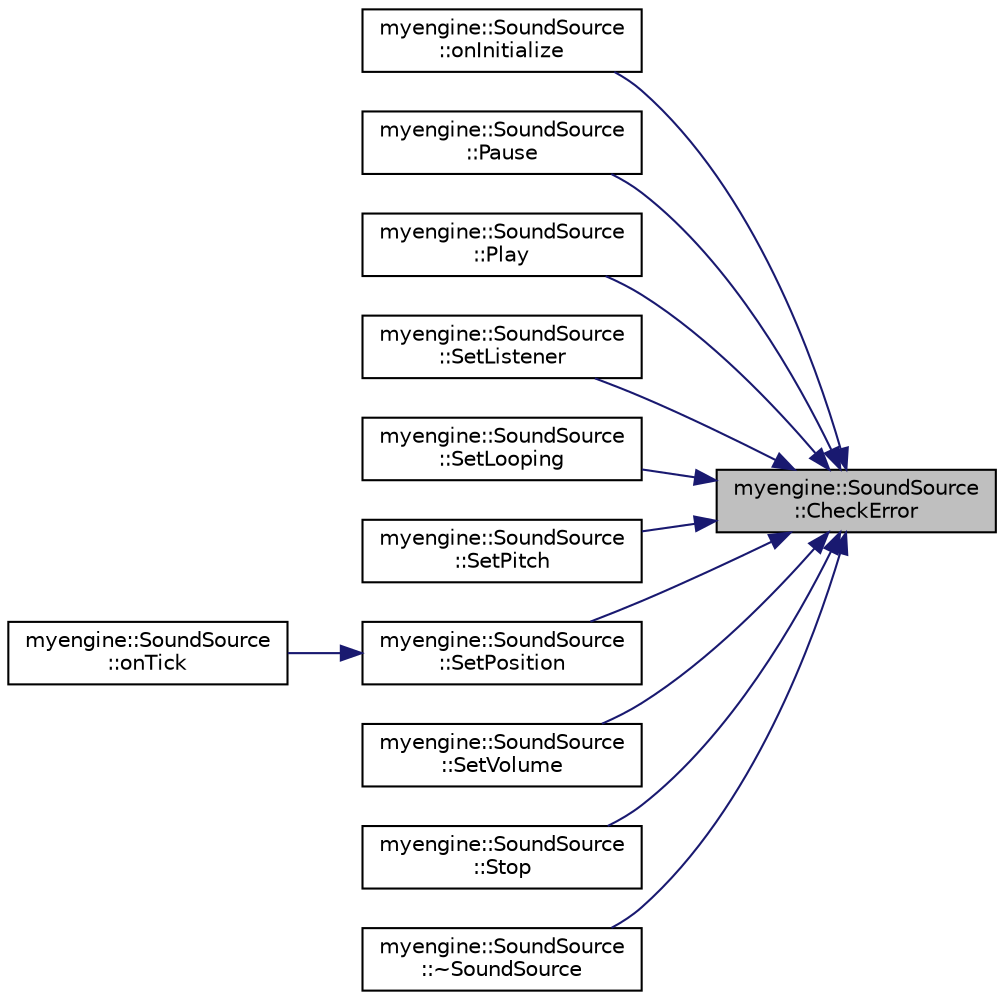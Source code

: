digraph "myengine::SoundSource::CheckError"
{
 // LATEX_PDF_SIZE
  edge [fontname="Helvetica",fontsize="10",labelfontname="Helvetica",labelfontsize="10"];
  node [fontname="Helvetica",fontsize="10",shape=record];
  rankdir="RL";
  Node1 [label="myengine::SoundSource\l::CheckError",height=0.2,width=0.4,color="black", fillcolor="grey75", style="filled", fontcolor="black",tooltip="Error checking for audio."];
  Node1 -> Node2 [dir="back",color="midnightblue",fontsize="10",style="solid",fontname="Helvetica"];
  Node2 [label="myengine::SoundSource\l::onInitialize",height=0.2,width=0.4,color="black", fillcolor="white", style="filled",URL="$structmyengine_1_1_sound_source.html#ab82a6b009d8564e933901c69dad0ca66",tooltip="Intialises the SoundSource."];
  Node1 -> Node3 [dir="back",color="midnightblue",fontsize="10",style="solid",fontname="Helvetica"];
  Node3 [label="myengine::SoundSource\l::Pause",height=0.2,width=0.4,color="black", fillcolor="white", style="filled",URL="$structmyengine_1_1_sound_source.html#a8c4622bb75522247967ff4014a7ebc78",tooltip="Pauses the playing audio."];
  Node1 -> Node4 [dir="back",color="midnightblue",fontsize="10",style="solid",fontname="Helvetica"];
  Node4 [label="myengine::SoundSource\l::Play",height=0.2,width=0.4,color="black", fillcolor="white", style="filled",URL="$structmyengine_1_1_sound_source.html#acbe8126a628dd8886521f41cb2f32301",tooltip="Plays the loaded audio."];
  Node1 -> Node5 [dir="back",color="midnightblue",fontsize="10",style="solid",fontname="Helvetica"];
  Node5 [label="myengine::SoundSource\l::SetListener",height=0.2,width=0.4,color="black", fillcolor="white", style="filled",URL="$structmyengine_1_1_sound_source.html#a8a3a97d5d44994d88ab8d5912f0f4828",tooltip="Sets the listener."];
  Node1 -> Node6 [dir="back",color="midnightblue",fontsize="10",style="solid",fontname="Helvetica"];
  Node6 [label="myengine::SoundSource\l::SetLooping",height=0.2,width=0.4,color="black", fillcolor="white", style="filled",URL="$structmyengine_1_1_sound_source.html#a50064feb1938c27c32ee935d6a651606",tooltip="Sets the looping."];
  Node1 -> Node7 [dir="back",color="midnightblue",fontsize="10",style="solid",fontname="Helvetica"];
  Node7 [label="myengine::SoundSource\l::SetPitch",height=0.2,width=0.4,color="black", fillcolor="white", style="filled",URL="$structmyengine_1_1_sound_source.html#a0ef338077076609b83a1db5100731ec6",tooltip="Sets the pitch."];
  Node1 -> Node8 [dir="back",color="midnightblue",fontsize="10",style="solid",fontname="Helvetica"];
  Node8 [label="myengine::SoundSource\l::SetPosition",height=0.2,width=0.4,color="black", fillcolor="white", style="filled",URL="$structmyengine_1_1_sound_source.html#a97b79c87362c9270d0139d2357c002e8",tooltip="Sets the position."];
  Node8 -> Node9 [dir="back",color="midnightblue",fontsize="10",style="solid",fontname="Helvetica"];
  Node9 [label="myengine::SoundSource\l::onTick",height=0.2,width=0.4,color="black", fillcolor="white", style="filled",URL="$structmyengine_1_1_sound_source.html#aa989aaadb1f186847e4700f5a1c62e8f",tooltip="Updates the sound each frame."];
  Node1 -> Node10 [dir="back",color="midnightblue",fontsize="10",style="solid",fontname="Helvetica"];
  Node10 [label="myengine::SoundSource\l::SetVolume",height=0.2,width=0.4,color="black", fillcolor="white", style="filled",URL="$structmyengine_1_1_sound_source.html#ad0b2246dee3d38554e5519e8dfa3c14a",tooltip="Sets the volume."];
  Node1 -> Node11 [dir="back",color="midnightblue",fontsize="10",style="solid",fontname="Helvetica"];
  Node11 [label="myengine::SoundSource\l::Stop",height=0.2,width=0.4,color="black", fillcolor="white", style="filled",URL="$structmyengine_1_1_sound_source.html#aa38c3ef7844915e47d13d094d8f8d0f7",tooltip="Stops the playing audio."];
  Node1 -> Node12 [dir="back",color="midnightblue",fontsize="10",style="solid",fontname="Helvetica"];
  Node12 [label="myengine::SoundSource\l::~SoundSource",height=0.2,width=0.4,color="black", fillcolor="white", style="filled",URL="$structmyengine_1_1_sound_source.html#a3df03eb105f67403b1e423b3a9d555f4",tooltip="Makes sure the sound stops playing once destroyed."];
}
